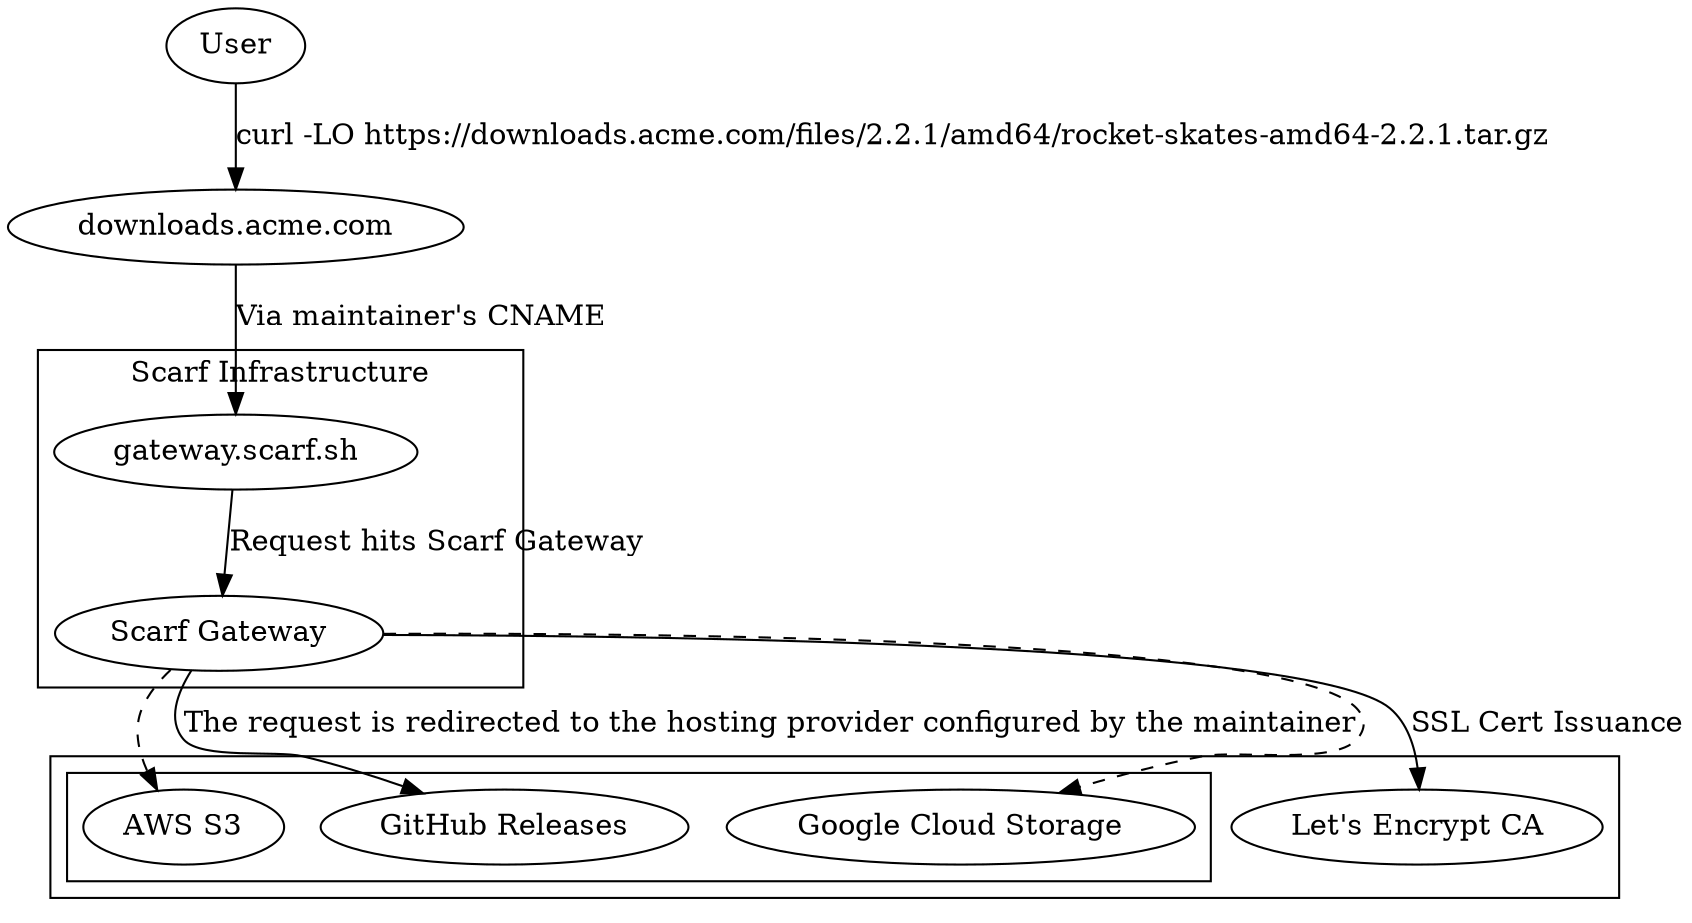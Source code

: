 digraph {
  subgraph external_user {
    "User" -> "downloads.acme.com" [label = "curl -LO https://downloads.acme.com/files/2.2.1/amd64/rocket-skates-amd64-2.2.1.tar.gz"];
  }

  subgraph external_scarf {
    "downloads.acme.com" -> "gateway.scarf.sh" [label="Via maintainer's CNAME"]
  }

  subgraph cluster_internal_scarf {
    label = "Scarf Infrastructure"
    "gateway.scarf.sh" -> "Scarf Gateway" [label="Request hits Scarf Gateway"];
  }

  subgraph cluster_external_deps {
    subgraph cluster_registries {
      "Scarf Gateway" -> {"AWS S3"} [style=dashed]
      "Scarf Gateway" -> {"GitHub Releases"} [label="The request is redirected to the hosting provider configured by the maintainer"]
      "Scarf Gateway" -> {"Google Cloud Storage"} [style=dashed]
    }
    "Scarf Gateway" -> "Let's Encrypt CA" [label="SSL Cert Issuance"]
  }
}
